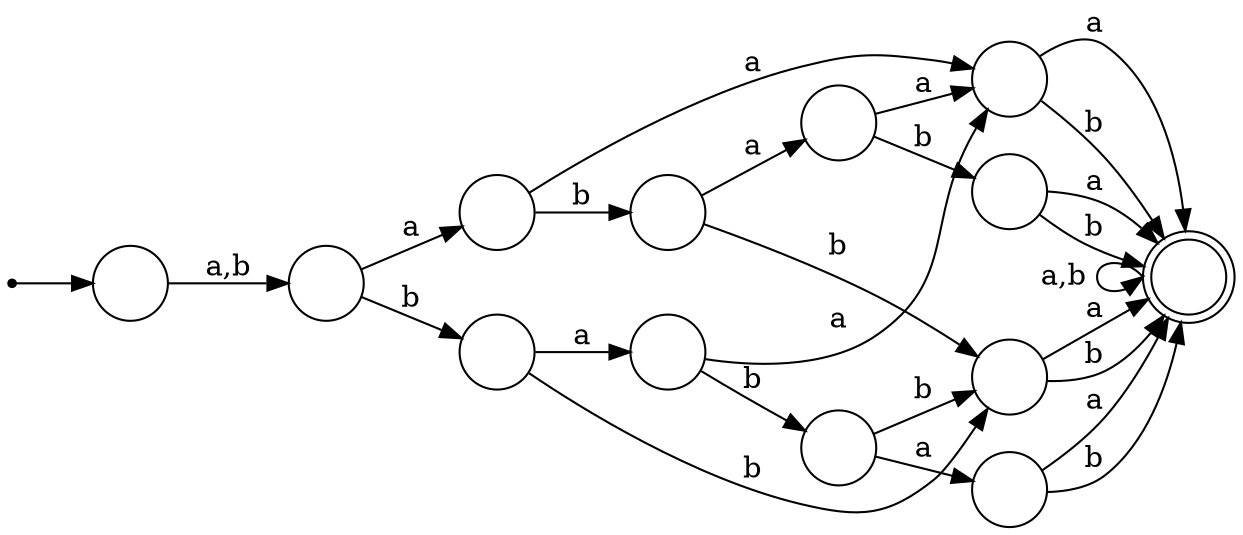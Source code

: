 // (a + b)+ (aa + bb + abab + baba)(a + b)+

// digraph G {
//     rankdir=LR
//     node [shape=circle]
//     0 [shape=point]
//     0 -> 1
//     1 -> 2 [label="a,b"]
//     2 -> 2 [label="a,b"]
    
//     2 -> 3 [label="a"]
//     3 -> 4 [label="a"]
    
//     3 -> 5 [label="b"]
//     5 -> 6 [label="a"]
//     6 -> 7 [label="b"]
    
//     2 -> 8 [label="b"]
//     8 -> 9 [label="b"]

//     8 -> 10 [label="a"]
//     10 -> 11 [label="b"]
//     11 -> 12 [label="a"]

//     4 -> 13 [label="a,b"]
//     7 -> 13 [label="a,b"]
//     9 -> 13 [label="a,b"]
//     12 -> 13 [label="a,b"]

//     13 [shape=doublecircle]
//     13 -> 13 [label="a,b"]
// }

// digraph G {
//     rankdir=LR
//     node [shape=circle]
//     0 [shape=point]
//     0 -> 1
//     1 2
//     "2,3"
//     "2,8"
//     "2,3,4"
//     "2,8,5"
//     "2,3,10"
//     "2,8,9"
//     "2,3,4,13" [shape=doublecircle]
//     "2,8,5,13" [shape=doublecircle]
//     "2,3,10,6"
//     "2,8,5,11"
//     "2,3,10,13" [shape=doublecircle]
//     "2,8,9,13" [shape=doublecircle]
//     "2,3,10,6,13" [shape=doublecircle]
//     "2,8,5,7,11"
//     "2,3,10,6,12"
//     "2,8,5,11,13" [shape=doublecircle]
//     "2,8,5,11,7,13" [shape=doublecircle]
//     "2,3,10,6,13,12" [shape=doublecircle]
//     1 -> 2 [label="a,b"]
//     2 -> "2,3" [label=a]
//     2 -> "2,8" [label=b]
//     "2,3" -> "2,3,4" [label=a]
//     "2,3" -> "2,8,5" [label=b]
//     "2,8" -> "2,3,10" [label=a]
//     "2,8" -> "2,8,9" [label=b]
//     "2,3,4" -> "2,3,4,13" [label=a]
//     "2,3,4" -> "2,8,5,13" [label=b]
//     "2,8,5" -> "2,3,10,6" [label=a]
//     "2,8,5" -> "2,8,9" [label=b]
//     "2,3,10" -> "2,3,4" [label=a]
//     "2,3,10" -> "2,8,5,11" [label=b]
//     "2,8,9" -> "2,3,10,13" [label=a]
//     "2,8,9" -> "2,8,9,13" [label=b]
//     "2,3,4,13" -> "2,3,4,13" [label=a]
//     "2,3,4,13" -> "2,8,5,13" [label=b]
//     "2,8,5,13" -> "2,3,10,6,13" [label=a]
//     "2,8,5,13" -> "2,8,9,13" [label=b]
//     "2,3,10,6" -> "2,3,4" [label=a]
//     "2,3,10,6" -> "2,8,5,7,11" [label=b]
//     "2,8,5,11" -> "2,3,10,6,12" [label=a]
//     "2,8,5,11" -> "2,8,9" [label=b]
//     "2,3,10,13" -> "2,3,4,13" [label=a]
//     "2,3,10,13" -> "2,8,5,11,13" [label=b]
//     "2,8,9,13" -> "2,3,10,13" [label=a]
//     "2,8,9,13" -> "2,8,9,13" [label=b]
//     "2,3,10,6,13" -> "2,3,4,13" [label=a]
//     "2,3,10,6,13" -> "2,8,5,11,7,13" [label=b]
    
//     "2,8,5,7,11" -> "2,3,10,6,13,12" [label=a]
//     "2,8,5,7,11" -> "2,8,9,13" [label=b]

//     "2,3,10,6,12" -> "2,3,4,13" [label=a]
//     "2,3,10,6,12" -> "2,8,5,11,7,13" [label=b]

//     "2,8,5,11,13" -> "2,3,10,6,13,12" [label=a]
//     "2,8,5,11,13" -> "2,8,9,13" [label=b]

//     "2,8,5,11,7,13" -> "2,3,10,6,13,12" [label=a]
//     "2,8,5,11,7,13" -> "2,8,9,13" [label=b]

//     "2,3,10,6,13,12" -> "2,3,4,13" [label=a]
//     "2,3,10,6,13,12" -> "2,8,5,11,7,13" [label=b]
// }

// digraph G {
//     rankdir=LR
//     node [shape=circle]
//     0 [shape=point]
//     0 -> 1
//     1 2
//     3
//     4
//     5
//     6
//     7
//     8
//     9 [shape=doublecircle]
//     10 [shape=doublecircle]
//     11
//     12
//     13 [shape=doublecircle]
//     14 [shape=doublecircle]
//     15 [shape=doublecircle]
//     16
//     17
//     18 [shape=doublecircle]
//     19 [shape=doublecircle]
//     20 [shape=doublecircle]
//     1 -> 2 [label="a,b"]
//     2 -> 3 [label=a]
//     2 -> 4 [label=b]
//     3 -> 5 [label=a]
//     3 -> 6 [label=b]
//     4 -> 7 [label=a]
//     4 -> 8 [label=b]
//     5 -> 9 [label=a]
//     5 -> 10 [label=b]
//     6 -> 11 [label=a]
//     6 -> 8 [label=b]
//     7 -> 5 [label=a]
//     7 -> 12 [label=b]
//     8 -> 13 [label=a]
//     8 -> 14 [label=b]
//     9 -> 9 [label=a]
//     9 -> 10 [label=b]
//     10 -> 15 [label=a]
//     10 -> 14 [label=b]
//     11 -> 5 [label=a]
//     11 -> 16 [label=b]
//     12 -> 17 [label=a]
//     12 -> 8 [label=b]
//     13 -> 9 [label=a]
//     13 -> 18 [label=b]
//     14 -> 13 [label=a]
//     14 -> 14 [label=b]
//     15 -> 9 [label=a]
//     15 -> 19 [label=b]
    
//     16 -> 20 [label=a]
//     16 -> 14 [label=b]

//     17 -> 9 [label=a]
//     17 -> 19 [label=b]

//     18 -> 20 [label=a]
//     18 -> 14 [label=b]

//     19 -> 20 [label=a]
//     19 -> 14 [label=b]

//     20 -> 9 [label=a]
//     20 -> 19 [label=b]
// }

// digraph G {
//     rankdir=LR
//     node [shape=circle]
//     0 [shape=point]
//     0 -> 1
//     1
//     2
//     3
//     4
//     5
//     6
//     7
//     8
//     11
//     12
//     16
//     17
//     "9,10,13,14,15,18,19,20" [shape=doublecircle]
//     1 -> 2 [label="a,b"]
//     2 -> 3 [label=a]
//     2 -> 4 [label=b]
//     3 -> 5 [label=a]
//     3 -> 6 [label=b]
//     4 -> 7 [label=a]
//     4 -> 8 [label=b]
//     5 -> "9,10,13,14,15,18,19,20" [label=a]
//     5 -> "9,10,13,14,15,18,19,20" [label=b]
//     6 -> 11 [label=a]
//     6 -> 8 [label=b]
//     7 -> 5 [label=a]
//     7 -> 12 [label=b]
//     8 -> "9,10,13,14,15,18,19,20" [label=a]
//     8 -> "9,10,13,14,15,18,19,20" [label=b]
//     11 -> 5 [label=a]
//     11 -> 16 [label=b]
//     12 -> 17 [label=a]
//     12 -> 8 [label=b]
//     16 -> "9,10,13,14,15,18,19,20" [label=a]
//     16 -> "9,10,13,14,15,18,19,20" [label=b]
//     17 -> "9,10,13,14,15,18,19,20" [label=a]
//     17 -> "9,10,13,14,15,18,19,20" [label=b]
// }

digraph G {
    rankdir=LR
    node [shape=circle, label=""]
    0 [shape=point]
    0 -> 1
    1
    2
    3
    4
    5
    6
    7
    8
    9
    10
    12
    13
    14 [shape=doublecircle]
    1 -> 2 [label="a,b"]
    2 -> 3 [label=a]
    2 -> 4 [label=b]
    3 -> 5 [label=a]
    3 -> 6 [label=b]
    4 -> 7 [label=a]
    4 -> 8 [label=b]
    5 -> 14 [label=a]
    5 -> 14 [label=b]
    6 -> 9 [label=a]
    6 -> 8 [label=b]
    7 -> 5 [label=a]
    7 -> 10 [label=b]
    8 -> 14 [label=a]
    8 -> 14 [label=b]
    9 -> 5 [label=a]
    9 -> 12 [label=b]
    10 -> 13 [label=a]
    10 -> 8 [label=b]
    12 -> 14 [label=a]
    12 -> 14 [label=b]
    13 -> 14 [label=a]
    13 -> 14 [label=b]
    14:w -> 14:w [label="a,b "]
}

/*
1 2 2,3 2,8 2,3,4 2,8,5 2,3,10 2,8,9 2,3,4,13 2,8,5,13 2,3,10,6 2,8,5,11 2,3,10,13 2,8,9,13 2,3,10,6,13 2,8,5,7,11 2,3,10,6,12 2,8,5,11,13 2,8,5,11,7,13 2,3,10,6,13,12
1: a,b: 2
2: a: 2,3
   b: 2,8
2,3: a: 2,3,4
     b: 2,8,5
2,8: a: 2,3,10
     b: 2,8,9
2,3,4: a: 2,3,4,13
       b: 2,8,5,13
2,8,5: a: 2,3,10,6
       b: 2,8,9
2,3,10: a: 2,3,4
        b: 2,8,5,11
2,8,9: a: 2,3,10,13
       b: 2,8,9,13
2,3,4,13: a: 2,3,4,13
          b: 2,8,5,13
2,8,5,13: a: 2,3,10,6,13
          b: 2,8,9,13
2,3,10,6: a: 2,3,4
          b: 2,8,5,7,11
2,8,5,11: a: 2,3,10,6,12
          b: 2,8,9
2,3,10,13: a: 2,3,4,13
           b: 2,8,5,11,13
2,8,9,13: a: 2,3,10,13
          b: 2,8,9,13
2,3,10,6,13: a: 2,3,4,13
             b: 2,8,5,11,7,13
2,8,5,7,11: a: 2,3,10,6,13,12
            b: 2,8,9,13
2,3,10,6,12: a: 2,3,4,13
             b: 2,8,5,11,7,13
2,8,5,11,13: a: 2,3,10,6,13,12
             b: 2,8,9,13
2,8,5,11,7,13: a: 2,3,10,6,13,12
               b: 2,8,9,13
2,3,10,6,13,12: a: 2,3,4,13
                b: 2,8,5,11,7,13
*/

/*
k0 (1, 2, 3, 4, 5, 6, 7, 8, 11, 12, 16, 17) (9, 10, 13, 14, 15, 18, 19, 20)
k1 (1, 2, 3, 4, 6, 7, 11, 12) (5) (8) (16) (17) (9, 10, 13, 14, 15, 18, 19, 20)
k1 (1, 2) (11) (12) (3) (4) (5) (6) (7) (8) (16) (17) (9, 10, 13, 14, 15, 18, 19, 20)
k1 (1) (2) (3) (4) (5) (6) (7) (8) (11) (12) (16) (17) (9, 10, 13, 14, 15, 18, 19, 20)
*/